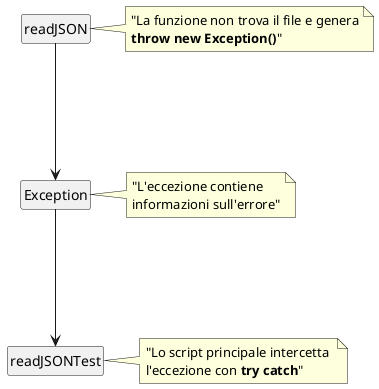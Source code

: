 @startuml

hide methods
hide attributes
hide circle

class readJSON
note right: "La funzione non trova il file e genera\n<b>throw new Exception()</b>" 

class Exception 
note right: "L'eccezione contiene \ninformazioni sull'errore" 

class readJSONTest
note right: "Lo script principale intercetta \nl'eccezione con **try catch**"


readJSON  --->  Exception 
Exception --->  readJSONTest 

'readJSON .. N1
'N1 .. readJSONTest

@enduml